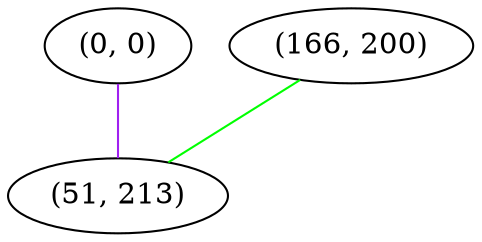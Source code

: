 graph "" {
"(0, 0)";
"(166, 200)";
"(51, 213)";
"(0, 0)" -- "(51, 213)"  [color=purple, key=0, weight=4];
"(166, 200)" -- "(51, 213)"  [color=green, key=0, weight=2];
}
